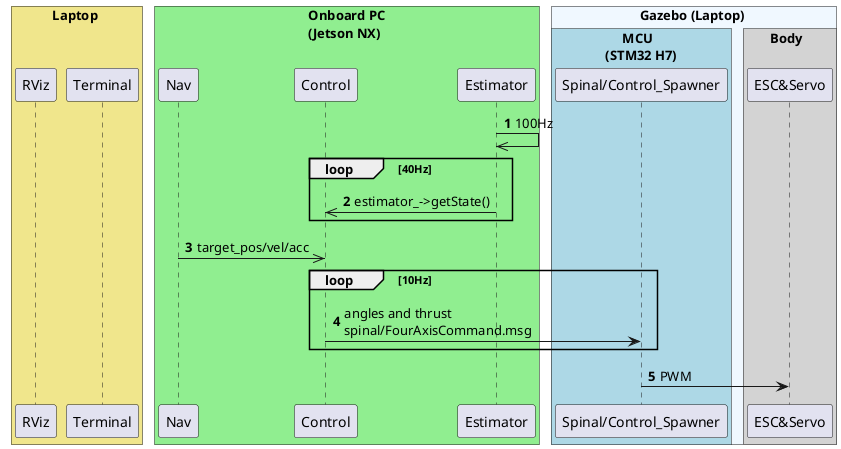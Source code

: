 @startuml
'https://plantuml.com/sequence-diagram

' Legend
' ->> means inner communication via variables
'-> means outer communication via ROS topics

'for nested boxes
!pragma teoz true

autonumber

box Laptop #Khaki
participant RViz
participant Terminal
end box

box "Onboard PC\n(Jetson NX)" #LightGreen
participant "Nav" as Nav
participant "Control" as Ctl
participant "Estimator" as Est
end box

box Gazebo (Laptop) #Aliceblue

    box "     MCU\n(STM32 H7)" #LightBlue
    participant "Spinal/Control_Spawner" as Spinal
    end box

    box Body  #LightGray
    participant "ESC&Servo" as ESC
    end box

end box

Est ->> Est: 100Hz

loop 40Hz
    Est ->> Ctl: estimator_->getState()
end loop

Nav ->> Ctl: target_pos/vel/acc
loop 10Hz
    Ctl -> Spinal: angles and thrust\nspinal/FourAxisCommand.msg
end loop
Spinal -> ESC: PWM

@enduml
